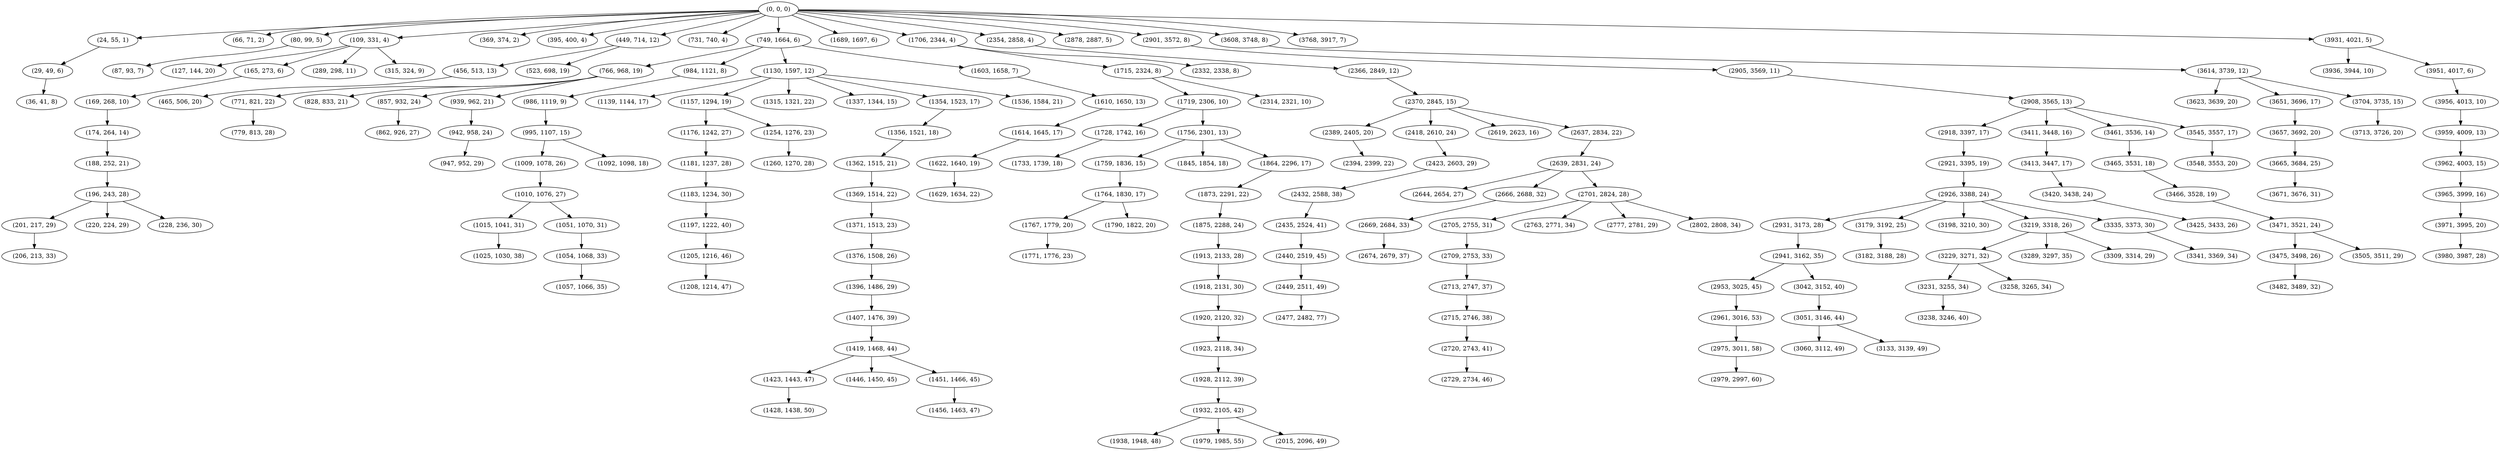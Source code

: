 digraph tree {
    "(0, 0, 0)";
    "(24, 55, 1)";
    "(29, 49, 6)";
    "(36, 41, 8)";
    "(66, 71, 2)";
    "(80, 99, 5)";
    "(87, 93, 7)";
    "(109, 331, 4)";
    "(127, 144, 20)";
    "(165, 273, 6)";
    "(169, 268, 10)";
    "(174, 264, 14)";
    "(188, 252, 21)";
    "(196, 243, 28)";
    "(201, 217, 29)";
    "(206, 213, 33)";
    "(220, 224, 29)";
    "(228, 236, 30)";
    "(289, 298, 11)";
    "(315, 324, 9)";
    "(369, 374, 2)";
    "(395, 400, 4)";
    "(449, 714, 12)";
    "(456, 513, 13)";
    "(465, 506, 20)";
    "(523, 698, 19)";
    "(731, 740, 4)";
    "(749, 1664, 6)";
    "(766, 968, 19)";
    "(771, 821, 22)";
    "(779, 813, 28)";
    "(828, 833, 21)";
    "(857, 932, 24)";
    "(862, 926, 27)";
    "(939, 962, 21)";
    "(942, 958, 24)";
    "(947, 952, 29)";
    "(984, 1121, 8)";
    "(986, 1119, 9)";
    "(995, 1107, 15)";
    "(1009, 1078, 26)";
    "(1010, 1076, 27)";
    "(1015, 1041, 31)";
    "(1025, 1030, 38)";
    "(1051, 1070, 31)";
    "(1054, 1068, 33)";
    "(1057, 1066, 35)";
    "(1092, 1098, 18)";
    "(1130, 1597, 12)";
    "(1139, 1144, 17)";
    "(1157, 1294, 19)";
    "(1176, 1242, 27)";
    "(1181, 1237, 28)";
    "(1183, 1234, 30)";
    "(1197, 1222, 40)";
    "(1205, 1216, 46)";
    "(1208, 1214, 47)";
    "(1254, 1276, 23)";
    "(1260, 1270, 28)";
    "(1315, 1321, 22)";
    "(1337, 1344, 15)";
    "(1354, 1523, 17)";
    "(1356, 1521, 18)";
    "(1362, 1515, 21)";
    "(1369, 1514, 22)";
    "(1371, 1513, 23)";
    "(1376, 1508, 26)";
    "(1396, 1486, 29)";
    "(1407, 1476, 39)";
    "(1419, 1468, 44)";
    "(1423, 1443, 47)";
    "(1428, 1438, 50)";
    "(1446, 1450, 45)";
    "(1451, 1466, 45)";
    "(1456, 1463, 47)";
    "(1536, 1584, 21)";
    "(1603, 1658, 7)";
    "(1610, 1650, 13)";
    "(1614, 1645, 17)";
    "(1622, 1640, 19)";
    "(1629, 1634, 22)";
    "(1689, 1697, 6)";
    "(1706, 2344, 4)";
    "(1715, 2324, 8)";
    "(1719, 2306, 10)";
    "(1728, 1742, 16)";
    "(1733, 1739, 18)";
    "(1756, 2301, 13)";
    "(1759, 1836, 15)";
    "(1764, 1830, 17)";
    "(1767, 1779, 20)";
    "(1771, 1776, 23)";
    "(1790, 1822, 20)";
    "(1845, 1854, 18)";
    "(1864, 2296, 17)";
    "(1873, 2291, 22)";
    "(1875, 2288, 24)";
    "(1913, 2133, 28)";
    "(1918, 2131, 30)";
    "(1920, 2120, 32)";
    "(1923, 2118, 34)";
    "(1928, 2112, 39)";
    "(1932, 2105, 42)";
    "(1938, 1948, 48)";
    "(1979, 1985, 55)";
    "(2015, 2096, 49)";
    "(2314, 2321, 10)";
    "(2332, 2338, 8)";
    "(2354, 2858, 4)";
    "(2366, 2849, 12)";
    "(2370, 2845, 15)";
    "(2389, 2405, 20)";
    "(2394, 2399, 22)";
    "(2418, 2610, 24)";
    "(2423, 2603, 29)";
    "(2432, 2588, 38)";
    "(2435, 2524, 41)";
    "(2440, 2519, 45)";
    "(2449, 2511, 49)";
    "(2477, 2482, 77)";
    "(2619, 2623, 16)";
    "(2637, 2834, 22)";
    "(2639, 2831, 24)";
    "(2644, 2654, 27)";
    "(2666, 2688, 32)";
    "(2669, 2684, 33)";
    "(2674, 2679, 37)";
    "(2701, 2824, 28)";
    "(2705, 2755, 31)";
    "(2709, 2753, 33)";
    "(2713, 2747, 37)";
    "(2715, 2746, 38)";
    "(2720, 2743, 41)";
    "(2729, 2734, 46)";
    "(2763, 2771, 34)";
    "(2777, 2781, 29)";
    "(2802, 2808, 34)";
    "(2878, 2887, 5)";
    "(2901, 3572, 8)";
    "(2905, 3569, 11)";
    "(2908, 3565, 13)";
    "(2918, 3397, 17)";
    "(2921, 3395, 19)";
    "(2926, 3388, 24)";
    "(2931, 3173, 28)";
    "(2941, 3162, 35)";
    "(2953, 3025, 45)";
    "(2961, 3016, 53)";
    "(2975, 3011, 58)";
    "(2979, 2997, 60)";
    "(3042, 3152, 40)";
    "(3051, 3146, 44)";
    "(3060, 3112, 49)";
    "(3133, 3139, 49)";
    "(3179, 3192, 25)";
    "(3182, 3188, 28)";
    "(3198, 3210, 30)";
    "(3219, 3318, 26)";
    "(3229, 3271, 32)";
    "(3231, 3255, 34)";
    "(3238, 3246, 40)";
    "(3258, 3265, 34)";
    "(3289, 3297, 35)";
    "(3309, 3314, 29)";
    "(3335, 3373, 30)";
    "(3341, 3369, 34)";
    "(3411, 3448, 16)";
    "(3413, 3447, 17)";
    "(3420, 3438, 24)";
    "(3425, 3433, 26)";
    "(3461, 3536, 14)";
    "(3465, 3531, 18)";
    "(3466, 3528, 19)";
    "(3471, 3521, 24)";
    "(3475, 3498, 26)";
    "(3482, 3489, 32)";
    "(3505, 3511, 29)";
    "(3545, 3557, 17)";
    "(3548, 3553, 20)";
    "(3608, 3748, 8)";
    "(3614, 3739, 12)";
    "(3623, 3639, 20)";
    "(3651, 3696, 17)";
    "(3657, 3692, 20)";
    "(3665, 3684, 25)";
    "(3671, 3676, 31)";
    "(3704, 3735, 15)";
    "(3713, 3726, 20)";
    "(3768, 3917, 7)";
    "(3931, 4021, 5)";
    "(3936, 3944, 10)";
    "(3951, 4017, 6)";
    "(3956, 4013, 10)";
    "(3959, 4009, 13)";
    "(3962, 4003, 15)";
    "(3965, 3999, 16)";
    "(3971, 3995, 20)";
    "(3980, 3987, 28)";
    "(0, 0, 0)" -> "(24, 55, 1)";
    "(0, 0, 0)" -> "(66, 71, 2)";
    "(0, 0, 0)" -> "(80, 99, 5)";
    "(0, 0, 0)" -> "(109, 331, 4)";
    "(0, 0, 0)" -> "(369, 374, 2)";
    "(0, 0, 0)" -> "(395, 400, 4)";
    "(0, 0, 0)" -> "(449, 714, 12)";
    "(0, 0, 0)" -> "(731, 740, 4)";
    "(0, 0, 0)" -> "(749, 1664, 6)";
    "(0, 0, 0)" -> "(1689, 1697, 6)";
    "(0, 0, 0)" -> "(1706, 2344, 4)";
    "(0, 0, 0)" -> "(2354, 2858, 4)";
    "(0, 0, 0)" -> "(2878, 2887, 5)";
    "(0, 0, 0)" -> "(2901, 3572, 8)";
    "(0, 0, 0)" -> "(3608, 3748, 8)";
    "(0, 0, 0)" -> "(3768, 3917, 7)";
    "(0, 0, 0)" -> "(3931, 4021, 5)";
    "(24, 55, 1)" -> "(29, 49, 6)";
    "(29, 49, 6)" -> "(36, 41, 8)";
    "(80, 99, 5)" -> "(87, 93, 7)";
    "(109, 331, 4)" -> "(127, 144, 20)";
    "(109, 331, 4)" -> "(165, 273, 6)";
    "(109, 331, 4)" -> "(289, 298, 11)";
    "(109, 331, 4)" -> "(315, 324, 9)";
    "(165, 273, 6)" -> "(169, 268, 10)";
    "(169, 268, 10)" -> "(174, 264, 14)";
    "(174, 264, 14)" -> "(188, 252, 21)";
    "(188, 252, 21)" -> "(196, 243, 28)";
    "(196, 243, 28)" -> "(201, 217, 29)";
    "(196, 243, 28)" -> "(220, 224, 29)";
    "(196, 243, 28)" -> "(228, 236, 30)";
    "(201, 217, 29)" -> "(206, 213, 33)";
    "(449, 714, 12)" -> "(456, 513, 13)";
    "(449, 714, 12)" -> "(523, 698, 19)";
    "(456, 513, 13)" -> "(465, 506, 20)";
    "(749, 1664, 6)" -> "(766, 968, 19)";
    "(749, 1664, 6)" -> "(984, 1121, 8)";
    "(749, 1664, 6)" -> "(1130, 1597, 12)";
    "(749, 1664, 6)" -> "(1603, 1658, 7)";
    "(766, 968, 19)" -> "(771, 821, 22)";
    "(766, 968, 19)" -> "(828, 833, 21)";
    "(766, 968, 19)" -> "(857, 932, 24)";
    "(766, 968, 19)" -> "(939, 962, 21)";
    "(771, 821, 22)" -> "(779, 813, 28)";
    "(857, 932, 24)" -> "(862, 926, 27)";
    "(939, 962, 21)" -> "(942, 958, 24)";
    "(942, 958, 24)" -> "(947, 952, 29)";
    "(984, 1121, 8)" -> "(986, 1119, 9)";
    "(986, 1119, 9)" -> "(995, 1107, 15)";
    "(995, 1107, 15)" -> "(1009, 1078, 26)";
    "(995, 1107, 15)" -> "(1092, 1098, 18)";
    "(1009, 1078, 26)" -> "(1010, 1076, 27)";
    "(1010, 1076, 27)" -> "(1015, 1041, 31)";
    "(1010, 1076, 27)" -> "(1051, 1070, 31)";
    "(1015, 1041, 31)" -> "(1025, 1030, 38)";
    "(1051, 1070, 31)" -> "(1054, 1068, 33)";
    "(1054, 1068, 33)" -> "(1057, 1066, 35)";
    "(1130, 1597, 12)" -> "(1139, 1144, 17)";
    "(1130, 1597, 12)" -> "(1157, 1294, 19)";
    "(1130, 1597, 12)" -> "(1315, 1321, 22)";
    "(1130, 1597, 12)" -> "(1337, 1344, 15)";
    "(1130, 1597, 12)" -> "(1354, 1523, 17)";
    "(1130, 1597, 12)" -> "(1536, 1584, 21)";
    "(1157, 1294, 19)" -> "(1176, 1242, 27)";
    "(1157, 1294, 19)" -> "(1254, 1276, 23)";
    "(1176, 1242, 27)" -> "(1181, 1237, 28)";
    "(1181, 1237, 28)" -> "(1183, 1234, 30)";
    "(1183, 1234, 30)" -> "(1197, 1222, 40)";
    "(1197, 1222, 40)" -> "(1205, 1216, 46)";
    "(1205, 1216, 46)" -> "(1208, 1214, 47)";
    "(1254, 1276, 23)" -> "(1260, 1270, 28)";
    "(1354, 1523, 17)" -> "(1356, 1521, 18)";
    "(1356, 1521, 18)" -> "(1362, 1515, 21)";
    "(1362, 1515, 21)" -> "(1369, 1514, 22)";
    "(1369, 1514, 22)" -> "(1371, 1513, 23)";
    "(1371, 1513, 23)" -> "(1376, 1508, 26)";
    "(1376, 1508, 26)" -> "(1396, 1486, 29)";
    "(1396, 1486, 29)" -> "(1407, 1476, 39)";
    "(1407, 1476, 39)" -> "(1419, 1468, 44)";
    "(1419, 1468, 44)" -> "(1423, 1443, 47)";
    "(1419, 1468, 44)" -> "(1446, 1450, 45)";
    "(1419, 1468, 44)" -> "(1451, 1466, 45)";
    "(1423, 1443, 47)" -> "(1428, 1438, 50)";
    "(1451, 1466, 45)" -> "(1456, 1463, 47)";
    "(1603, 1658, 7)" -> "(1610, 1650, 13)";
    "(1610, 1650, 13)" -> "(1614, 1645, 17)";
    "(1614, 1645, 17)" -> "(1622, 1640, 19)";
    "(1622, 1640, 19)" -> "(1629, 1634, 22)";
    "(1706, 2344, 4)" -> "(1715, 2324, 8)";
    "(1706, 2344, 4)" -> "(2332, 2338, 8)";
    "(1715, 2324, 8)" -> "(1719, 2306, 10)";
    "(1715, 2324, 8)" -> "(2314, 2321, 10)";
    "(1719, 2306, 10)" -> "(1728, 1742, 16)";
    "(1719, 2306, 10)" -> "(1756, 2301, 13)";
    "(1728, 1742, 16)" -> "(1733, 1739, 18)";
    "(1756, 2301, 13)" -> "(1759, 1836, 15)";
    "(1756, 2301, 13)" -> "(1845, 1854, 18)";
    "(1756, 2301, 13)" -> "(1864, 2296, 17)";
    "(1759, 1836, 15)" -> "(1764, 1830, 17)";
    "(1764, 1830, 17)" -> "(1767, 1779, 20)";
    "(1764, 1830, 17)" -> "(1790, 1822, 20)";
    "(1767, 1779, 20)" -> "(1771, 1776, 23)";
    "(1864, 2296, 17)" -> "(1873, 2291, 22)";
    "(1873, 2291, 22)" -> "(1875, 2288, 24)";
    "(1875, 2288, 24)" -> "(1913, 2133, 28)";
    "(1913, 2133, 28)" -> "(1918, 2131, 30)";
    "(1918, 2131, 30)" -> "(1920, 2120, 32)";
    "(1920, 2120, 32)" -> "(1923, 2118, 34)";
    "(1923, 2118, 34)" -> "(1928, 2112, 39)";
    "(1928, 2112, 39)" -> "(1932, 2105, 42)";
    "(1932, 2105, 42)" -> "(1938, 1948, 48)";
    "(1932, 2105, 42)" -> "(1979, 1985, 55)";
    "(1932, 2105, 42)" -> "(2015, 2096, 49)";
    "(2354, 2858, 4)" -> "(2366, 2849, 12)";
    "(2366, 2849, 12)" -> "(2370, 2845, 15)";
    "(2370, 2845, 15)" -> "(2389, 2405, 20)";
    "(2370, 2845, 15)" -> "(2418, 2610, 24)";
    "(2370, 2845, 15)" -> "(2619, 2623, 16)";
    "(2370, 2845, 15)" -> "(2637, 2834, 22)";
    "(2389, 2405, 20)" -> "(2394, 2399, 22)";
    "(2418, 2610, 24)" -> "(2423, 2603, 29)";
    "(2423, 2603, 29)" -> "(2432, 2588, 38)";
    "(2432, 2588, 38)" -> "(2435, 2524, 41)";
    "(2435, 2524, 41)" -> "(2440, 2519, 45)";
    "(2440, 2519, 45)" -> "(2449, 2511, 49)";
    "(2449, 2511, 49)" -> "(2477, 2482, 77)";
    "(2637, 2834, 22)" -> "(2639, 2831, 24)";
    "(2639, 2831, 24)" -> "(2644, 2654, 27)";
    "(2639, 2831, 24)" -> "(2666, 2688, 32)";
    "(2639, 2831, 24)" -> "(2701, 2824, 28)";
    "(2666, 2688, 32)" -> "(2669, 2684, 33)";
    "(2669, 2684, 33)" -> "(2674, 2679, 37)";
    "(2701, 2824, 28)" -> "(2705, 2755, 31)";
    "(2701, 2824, 28)" -> "(2763, 2771, 34)";
    "(2701, 2824, 28)" -> "(2777, 2781, 29)";
    "(2701, 2824, 28)" -> "(2802, 2808, 34)";
    "(2705, 2755, 31)" -> "(2709, 2753, 33)";
    "(2709, 2753, 33)" -> "(2713, 2747, 37)";
    "(2713, 2747, 37)" -> "(2715, 2746, 38)";
    "(2715, 2746, 38)" -> "(2720, 2743, 41)";
    "(2720, 2743, 41)" -> "(2729, 2734, 46)";
    "(2901, 3572, 8)" -> "(2905, 3569, 11)";
    "(2905, 3569, 11)" -> "(2908, 3565, 13)";
    "(2908, 3565, 13)" -> "(2918, 3397, 17)";
    "(2908, 3565, 13)" -> "(3411, 3448, 16)";
    "(2908, 3565, 13)" -> "(3461, 3536, 14)";
    "(2908, 3565, 13)" -> "(3545, 3557, 17)";
    "(2918, 3397, 17)" -> "(2921, 3395, 19)";
    "(2921, 3395, 19)" -> "(2926, 3388, 24)";
    "(2926, 3388, 24)" -> "(2931, 3173, 28)";
    "(2926, 3388, 24)" -> "(3179, 3192, 25)";
    "(2926, 3388, 24)" -> "(3198, 3210, 30)";
    "(2926, 3388, 24)" -> "(3219, 3318, 26)";
    "(2926, 3388, 24)" -> "(3335, 3373, 30)";
    "(2931, 3173, 28)" -> "(2941, 3162, 35)";
    "(2941, 3162, 35)" -> "(2953, 3025, 45)";
    "(2941, 3162, 35)" -> "(3042, 3152, 40)";
    "(2953, 3025, 45)" -> "(2961, 3016, 53)";
    "(2961, 3016, 53)" -> "(2975, 3011, 58)";
    "(2975, 3011, 58)" -> "(2979, 2997, 60)";
    "(3042, 3152, 40)" -> "(3051, 3146, 44)";
    "(3051, 3146, 44)" -> "(3060, 3112, 49)";
    "(3051, 3146, 44)" -> "(3133, 3139, 49)";
    "(3179, 3192, 25)" -> "(3182, 3188, 28)";
    "(3219, 3318, 26)" -> "(3229, 3271, 32)";
    "(3219, 3318, 26)" -> "(3289, 3297, 35)";
    "(3219, 3318, 26)" -> "(3309, 3314, 29)";
    "(3229, 3271, 32)" -> "(3231, 3255, 34)";
    "(3229, 3271, 32)" -> "(3258, 3265, 34)";
    "(3231, 3255, 34)" -> "(3238, 3246, 40)";
    "(3335, 3373, 30)" -> "(3341, 3369, 34)";
    "(3411, 3448, 16)" -> "(3413, 3447, 17)";
    "(3413, 3447, 17)" -> "(3420, 3438, 24)";
    "(3420, 3438, 24)" -> "(3425, 3433, 26)";
    "(3461, 3536, 14)" -> "(3465, 3531, 18)";
    "(3465, 3531, 18)" -> "(3466, 3528, 19)";
    "(3466, 3528, 19)" -> "(3471, 3521, 24)";
    "(3471, 3521, 24)" -> "(3475, 3498, 26)";
    "(3471, 3521, 24)" -> "(3505, 3511, 29)";
    "(3475, 3498, 26)" -> "(3482, 3489, 32)";
    "(3545, 3557, 17)" -> "(3548, 3553, 20)";
    "(3608, 3748, 8)" -> "(3614, 3739, 12)";
    "(3614, 3739, 12)" -> "(3623, 3639, 20)";
    "(3614, 3739, 12)" -> "(3651, 3696, 17)";
    "(3614, 3739, 12)" -> "(3704, 3735, 15)";
    "(3651, 3696, 17)" -> "(3657, 3692, 20)";
    "(3657, 3692, 20)" -> "(3665, 3684, 25)";
    "(3665, 3684, 25)" -> "(3671, 3676, 31)";
    "(3704, 3735, 15)" -> "(3713, 3726, 20)";
    "(3931, 4021, 5)" -> "(3936, 3944, 10)";
    "(3931, 4021, 5)" -> "(3951, 4017, 6)";
    "(3951, 4017, 6)" -> "(3956, 4013, 10)";
    "(3956, 4013, 10)" -> "(3959, 4009, 13)";
    "(3959, 4009, 13)" -> "(3962, 4003, 15)";
    "(3962, 4003, 15)" -> "(3965, 3999, 16)";
    "(3965, 3999, 16)" -> "(3971, 3995, 20)";
    "(3971, 3995, 20)" -> "(3980, 3987, 28)";
}
